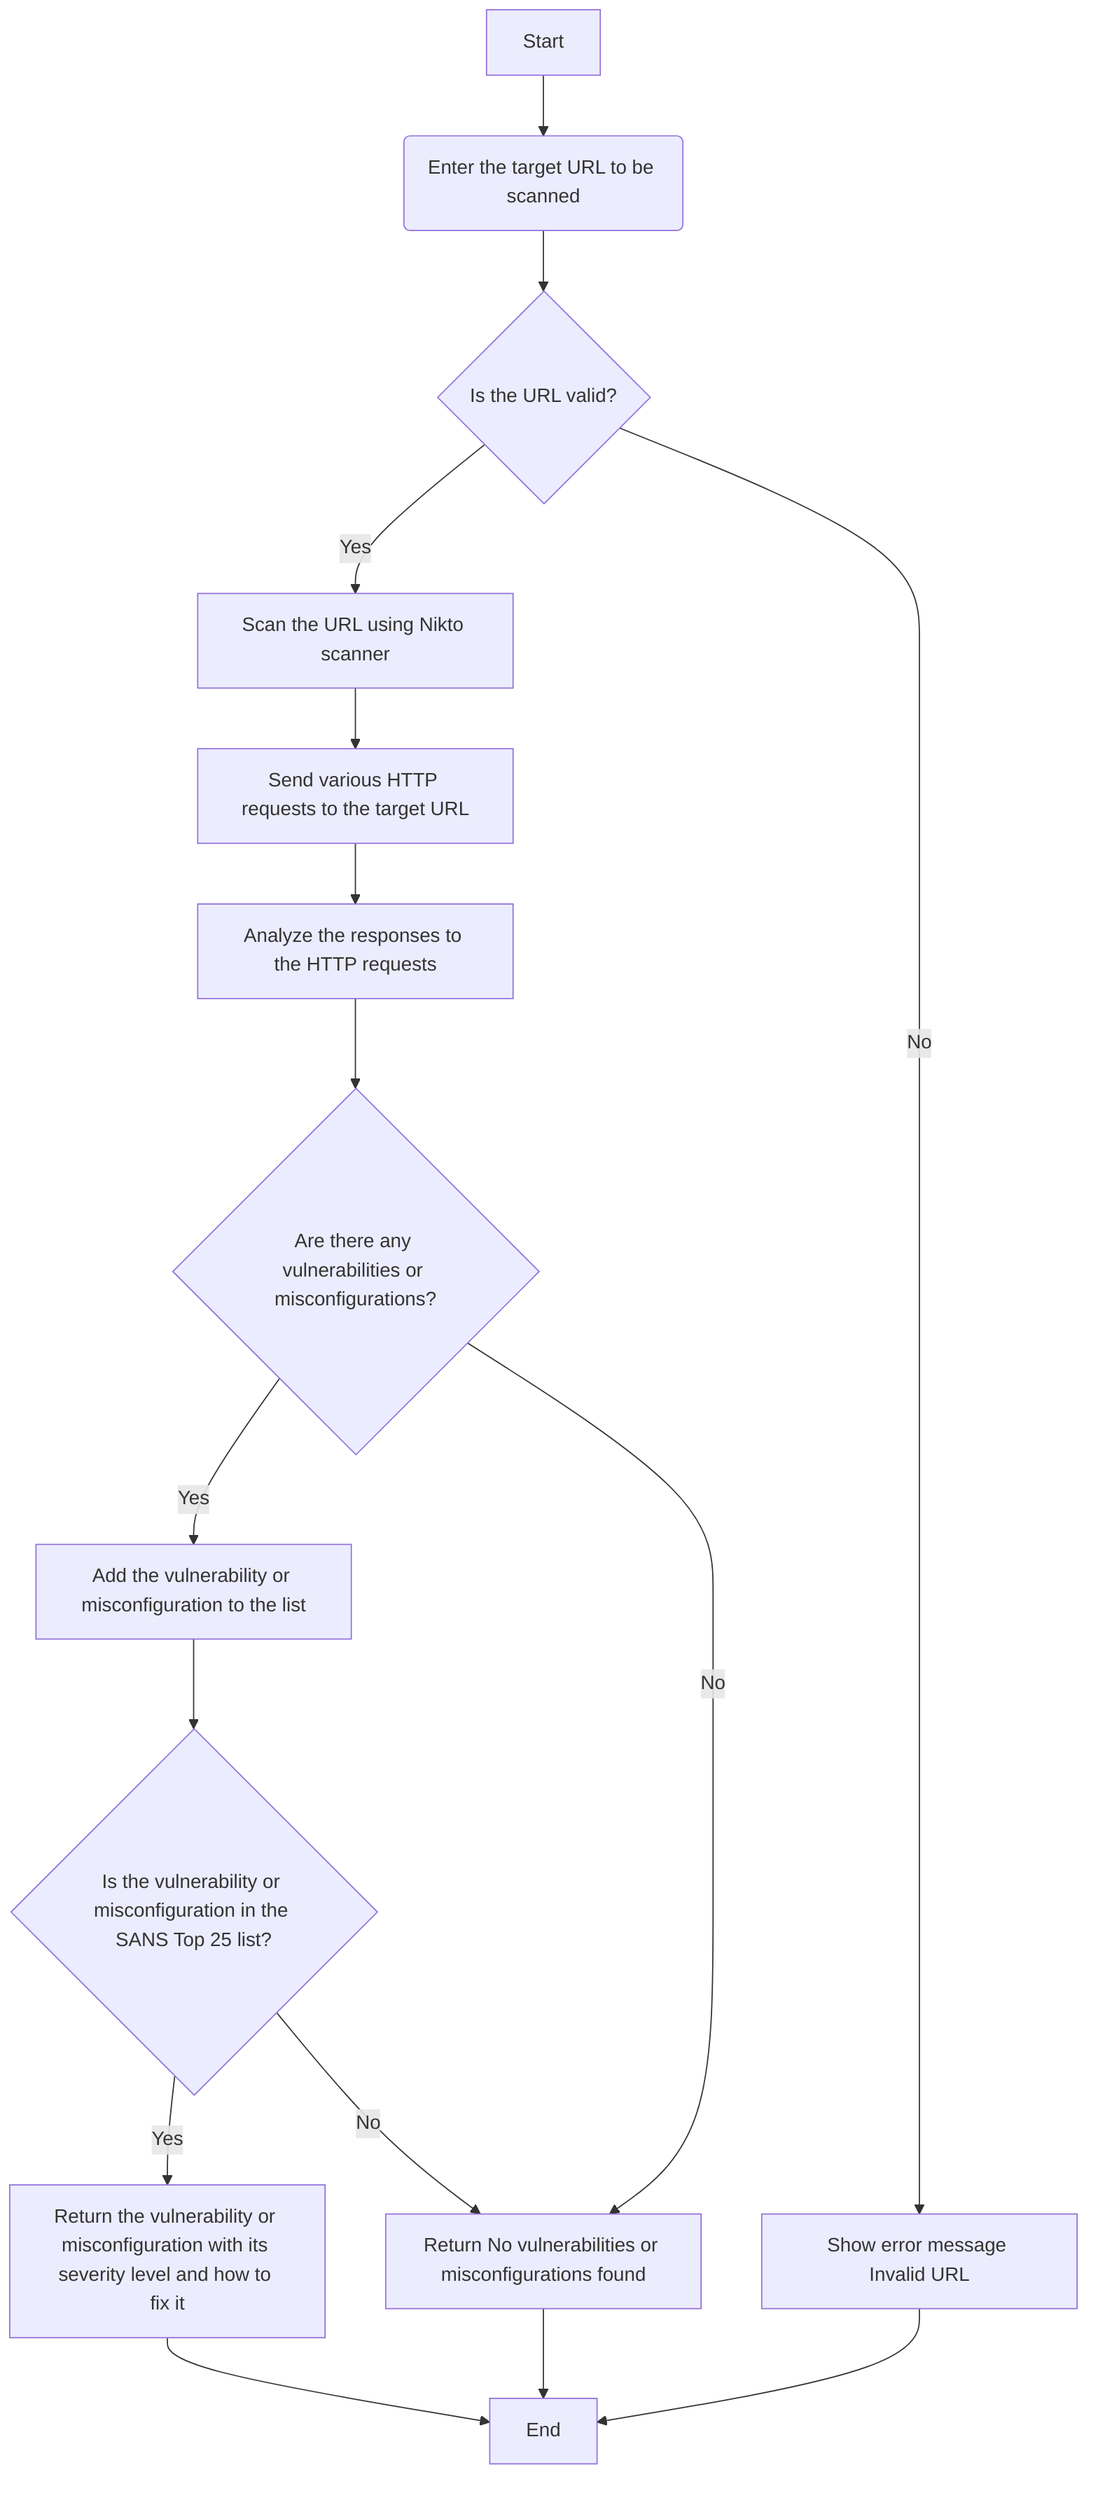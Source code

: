graph TD
A[Start] --> B(Enter the target URL to be scanned)
B --> C{Is the URL valid?}
C --> |Yes| D[Scan the URL using Nikto scanner]
C --> |No| E[Show error message Invalid URL]
D --> F[Send various HTTP requests to the target URL]
F --> G[Analyze the responses to the HTTP requests]
G --> H{Are there any vulnerabilities or misconfigurations?}
H --> |Yes| I[Add the vulnerability or misconfiguration to the list]
H --> |No| J[Return No vulnerabilities or misconfigurations found]
I --> K{Is the vulnerability or misconfiguration in the SANS Top 25 list?}
K --> |Yes| L[Return the vulnerability or misconfiguration with its severity level and how to fix it]
K --> |No| J
L --> M[End]
J --> M[End]
E --> M[End]